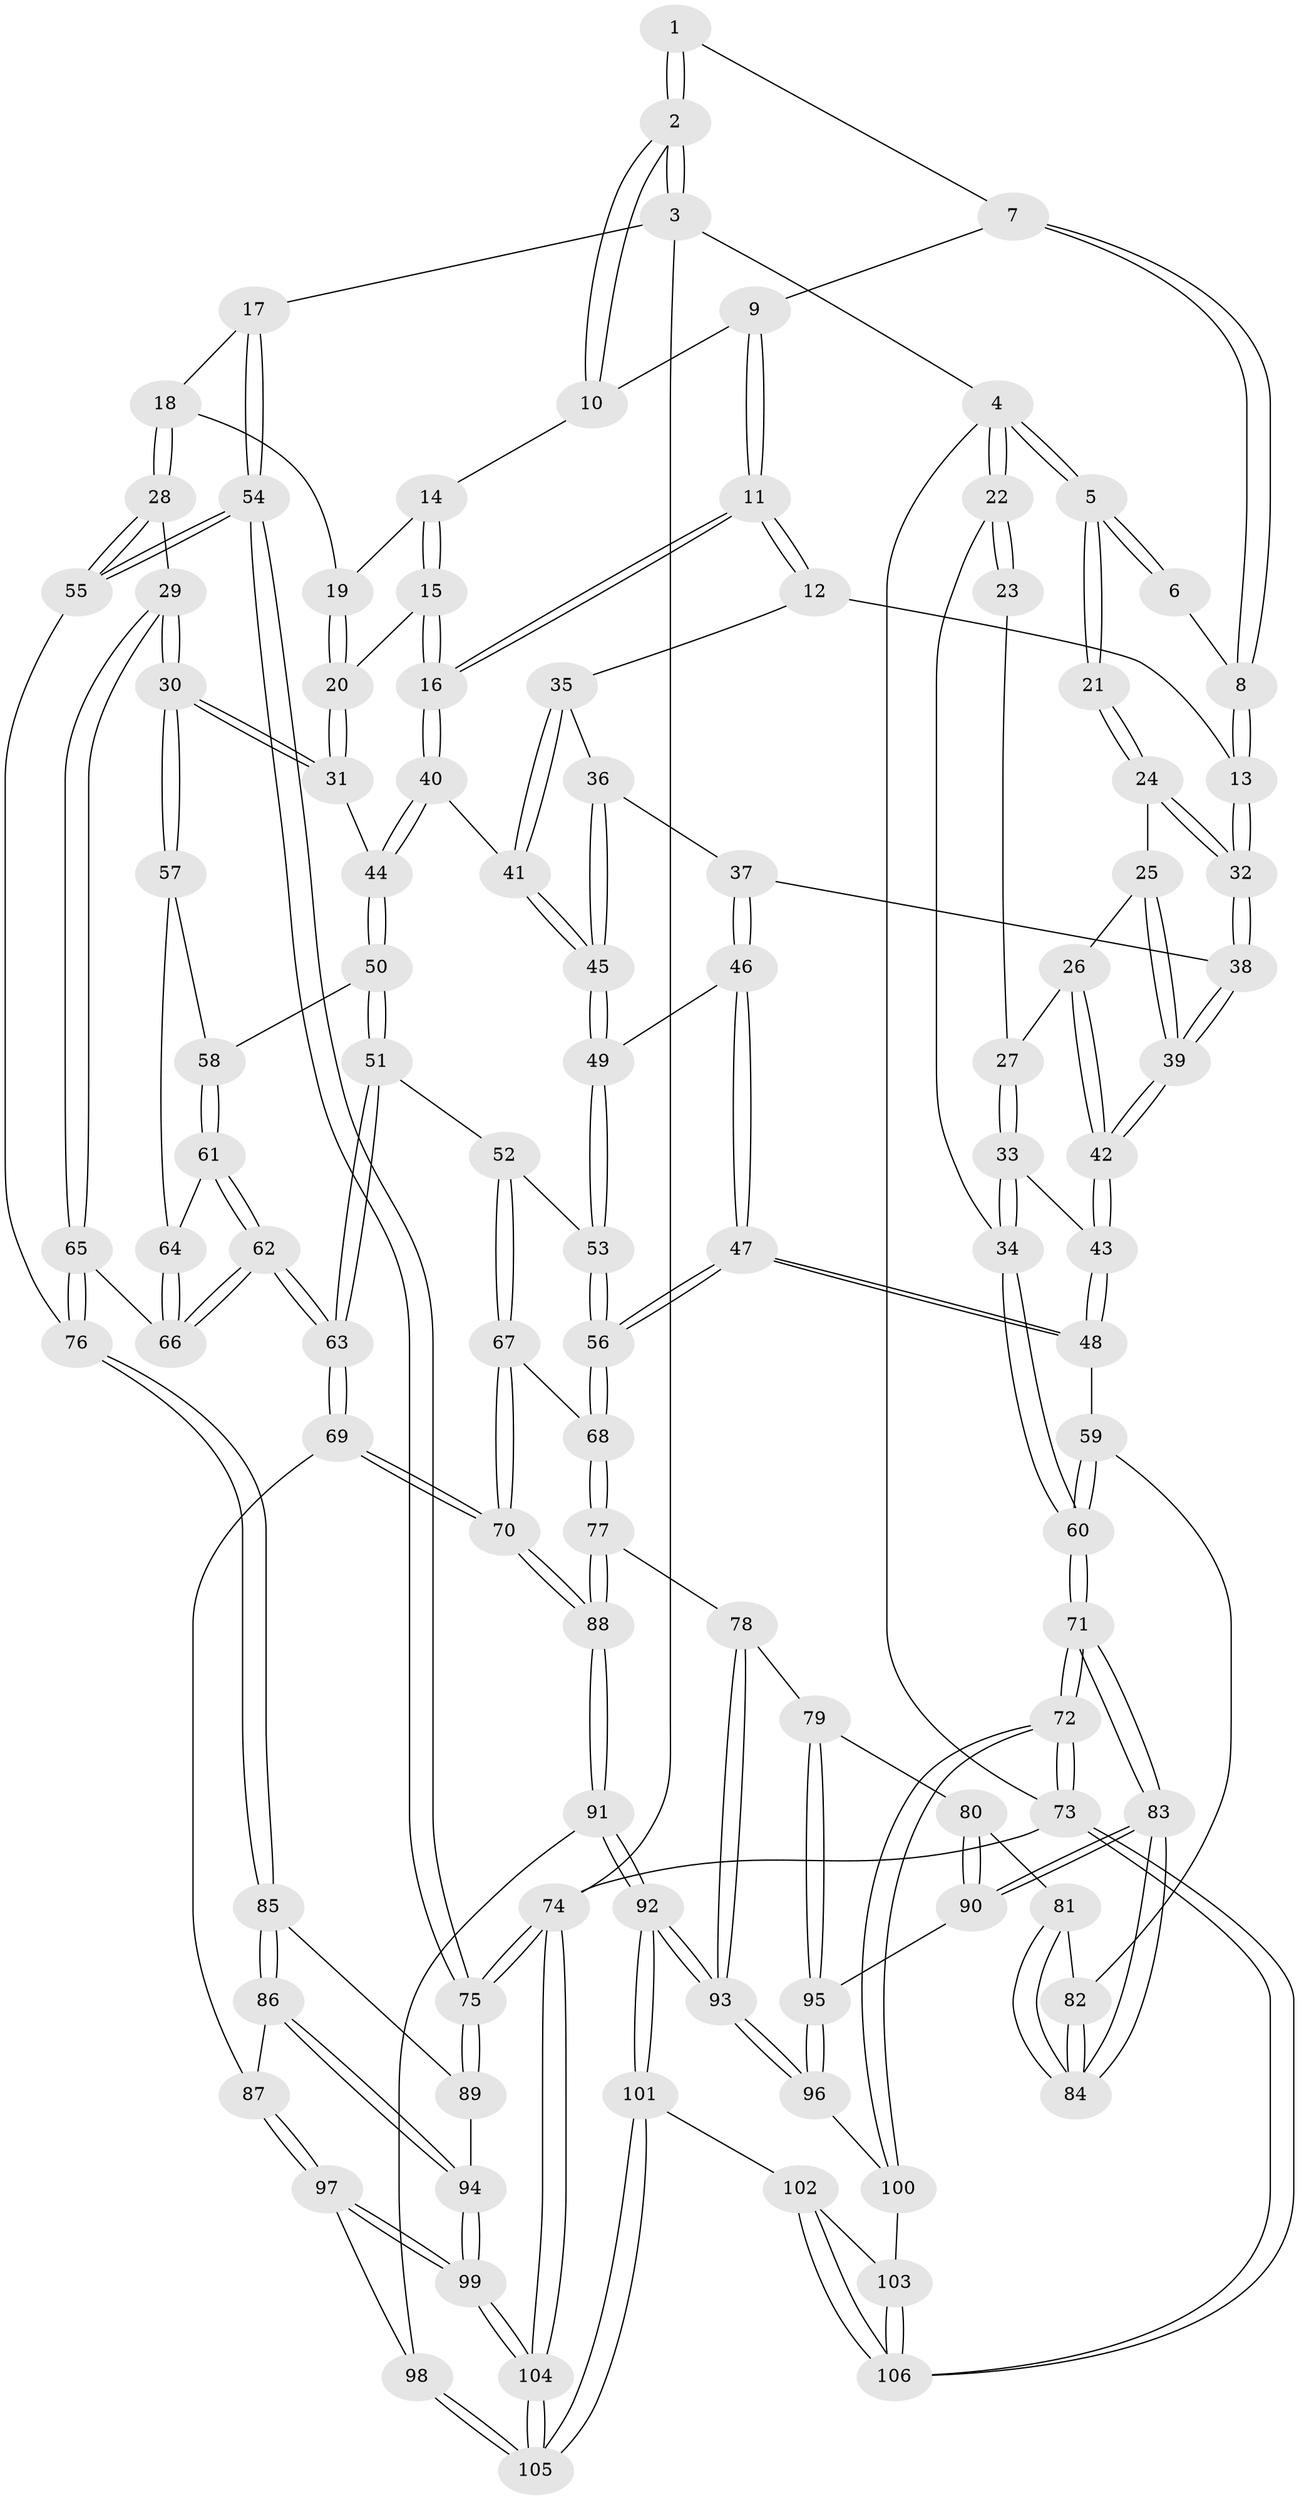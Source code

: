 // coarse degree distribution, {6: 0.07547169811320754, 4: 0.41509433962264153, 3: 0.05660377358490566, 5: 0.39622641509433965, 1: 0.018867924528301886, 12: 0.018867924528301886, 7: 0.018867924528301886}
// Generated by graph-tools (version 1.1) at 2025/06/03/04/25 22:06:54]
// undirected, 106 vertices, 262 edges
graph export_dot {
graph [start="1"]
  node [color=gray90,style=filled];
  1 [pos="+0.5110871732987287+0"];
  2 [pos="+1+0"];
  3 [pos="+1+0"];
  4 [pos="+0+0"];
  5 [pos="+0+0"];
  6 [pos="+0.3428150311246371+0"];
  7 [pos="+0.5596762480201487+0.07641765861450574"];
  8 [pos="+0.30474065092995334+0.15233665557195566"];
  9 [pos="+0.575128376309187+0.10582198114771552"];
  10 [pos="+0.8278500273572711+0.05173166770934017"];
  11 [pos="+0.5790736212641108+0.25589814207914796"];
  12 [pos="+0.3830648756568832+0.22623697602765205"];
  13 [pos="+0.3009151914299563+0.1632260071808988"];
  14 [pos="+0.8096092873313617+0.11956068562480222"];
  15 [pos="+0.7627196595815496+0.23834257851414203"];
  16 [pos="+0.5911812221032443+0.2724125575608969"];
  17 [pos="+1+0"];
  18 [pos="+0.9415062611291287+0.24150622471631888"];
  19 [pos="+0.9349606966012101+0.242811225367398"];
  20 [pos="+0.8196016634295342+0.2936898476678097"];
  21 [pos="+0.1013279577941046+0.08563076963097921"];
  22 [pos="+0+0.04133703658269261"];
  23 [pos="+0.049951692923335116+0.23854736604469334"];
  24 [pos="+0.23367113463077102+0.1913542757580804"];
  25 [pos="+0.21585355041114848+0.20547231875073174"];
  26 [pos="+0.13795418931291523+0.259388198658895"];
  27 [pos="+0.08094374882526302+0.2599478428693724"];
  28 [pos="+0.9890698774974241+0.5188423936508292"];
  29 [pos="+0.9167579872715534+0.4967805089784605"];
  30 [pos="+0.8939247038171991+0.4882804765619375"];
  31 [pos="+0.8681849654762398+0.45262617464180277"];
  32 [pos="+0.24291652876183267+0.1908005699120261"];
  33 [pos="+0+0.4351910667429726"];
  34 [pos="+0+0.4297585357061652"];
  35 [pos="+0.3787828976202079+0.2821822498027478"];
  36 [pos="+0.3557340491639971+0.35196417685751646"];
  37 [pos="+0.30465929492235316+0.38779991170628525"];
  38 [pos="+0.2714762721244931+0.37055238291496984"];
  39 [pos="+0.19178642310445052+0.41018661263396883"];
  40 [pos="+0.5828098468834383+0.35700546075676304"];
  41 [pos="+0.4688060977668124+0.4177112093879322"];
  42 [pos="+0.14042279841618752+0.4437459287090036"];
  43 [pos="+0.11647587056075995+0.48443832084181526"];
  44 [pos="+0.5905070432118099+0.3689772834221615"];
  45 [pos="+0.4668278457140288+0.4192542879238023"];
  46 [pos="+0.3317403716595599+0.4570805730287238"];
  47 [pos="+0.19756877682666876+0.588609432511633"];
  48 [pos="+0.16889079537525203+0.579995823696949"];
  49 [pos="+0.42718500842324486+0.4752841610428444"];
  50 [pos="+0.6259578682279517+0.531142530159705"];
  51 [pos="+0.5341684918986375+0.6027147741866375"];
  52 [pos="+0.5109397075861353+0.607502144044772"];
  53 [pos="+0.4355236796228507+0.5225845561361352"];
  54 [pos="+1+0.5312873029829763"];
  55 [pos="+0.995788308647638+0.5218350962394157"];
  56 [pos="+0.2672293194152745+0.6466289532489131"];
  57 [pos="+0.8308380513604106+0.5171643000477714"];
  58 [pos="+0.6502741843643074+0.5414459300941288"];
  59 [pos="+0.16309392468642314+0.5857551275404849"];
  60 [pos="+0+0.7066032583366539"];
  61 [pos="+0.6874946892229447+0.6454652315281956"];
  62 [pos="+0.6854039501051451+0.7429553977245654"];
  63 [pos="+0.6738110463721081+0.7570489819385675"];
  64 [pos="+0.7731703272292819+0.6091189934161382"];
  65 [pos="+0.7641641894814781+0.7125816248378146"];
  66 [pos="+0.7634316571482089+0.7125850052468636"];
  67 [pos="+0.4651329473824829+0.6819409073353325"];
  68 [pos="+0.27658822477642075+0.6621063824099134"];
  69 [pos="+0.6664871956866446+0.7802344078865162"];
  70 [pos="+0.49751909068398914+0.8173351490442287"];
  71 [pos="+0+0.9879700532660227"];
  72 [pos="+0+1"];
  73 [pos="+0+1"];
  74 [pos="+1+1"];
  75 [pos="+1+0.9219571515210015"];
  76 [pos="+0.8671469223706085+0.729159093635363"];
  77 [pos="+0.27741213011566435+0.7519647234047072"];
  78 [pos="+0.27553401747781064+0.7560744756834719"];
  79 [pos="+0.24827140734886005+0.7931434956344535"];
  80 [pos="+0.16179810494820207+0.7876228231830016"];
  81 [pos="+0.15971437013114922+0.7866696950346982"];
  82 [pos="+0.14153874686542556+0.6272028566697301"];
  83 [pos="+0+0.897879101586223"];
  84 [pos="+0.047856307516353114+0.7714902148770582"];
  85 [pos="+0.8773781975817087+0.781727140587319"];
  86 [pos="+0.7931790742089628+0.8344829155456187"];
  87 [pos="+0.6882830996083731+0.8157888309279259"];
  88 [pos="+0.48632214487784287+0.8336075111211491"];
  89 [pos="+0.8966740155697323+0.7999329965585872"];
  90 [pos="+0.1284879573326445+0.8745092914133422"];
  91 [pos="+0.4676559209737019+0.9092749313253629"];
  92 [pos="+0.4465906534897903+0.9606502286002703"];
  93 [pos="+0.3983039539872158+0.9380729194470804"];
  94 [pos="+0.8533878312105433+0.9654302697927165"];
  95 [pos="+0.23032377474561466+0.8920810847076484"];
  96 [pos="+0.23234830029050382+0.8969359102128001"];
  97 [pos="+0.6902181752840394+0.8940995096077564"];
  98 [pos="+0.6784659281052108+0.9168317772328429"];
  99 [pos="+0.8542890304759887+0.973513758231298"];
  100 [pos="+0.2303119330820361+0.9037415548546905"];
  101 [pos="+0.47681392050798943+1"];
  102 [pos="+0.3834327838440698+1"];
  103 [pos="+0.23156100426792164+0.919816791525299"];
  104 [pos="+1+1"];
  105 [pos="+0.6075019774618249+1"];
  106 [pos="+0.0815215000516518+1"];
  1 -- 2;
  1 -- 2;
  1 -- 7;
  2 -- 3;
  2 -- 3;
  2 -- 10;
  2 -- 10;
  3 -- 4;
  3 -- 17;
  3 -- 74;
  4 -- 5;
  4 -- 5;
  4 -- 22;
  4 -- 22;
  4 -- 73;
  5 -- 6;
  5 -- 6;
  5 -- 21;
  5 -- 21;
  6 -- 8;
  7 -- 8;
  7 -- 8;
  7 -- 9;
  8 -- 13;
  8 -- 13;
  9 -- 10;
  9 -- 11;
  9 -- 11;
  10 -- 14;
  11 -- 12;
  11 -- 12;
  11 -- 16;
  11 -- 16;
  12 -- 13;
  12 -- 35;
  13 -- 32;
  13 -- 32;
  14 -- 15;
  14 -- 15;
  14 -- 19;
  15 -- 16;
  15 -- 16;
  15 -- 20;
  16 -- 40;
  16 -- 40;
  17 -- 18;
  17 -- 54;
  17 -- 54;
  18 -- 19;
  18 -- 28;
  18 -- 28;
  19 -- 20;
  19 -- 20;
  20 -- 31;
  20 -- 31;
  21 -- 24;
  21 -- 24;
  22 -- 23;
  22 -- 23;
  22 -- 34;
  23 -- 27;
  24 -- 25;
  24 -- 32;
  24 -- 32;
  25 -- 26;
  25 -- 39;
  25 -- 39;
  26 -- 27;
  26 -- 42;
  26 -- 42;
  27 -- 33;
  27 -- 33;
  28 -- 29;
  28 -- 55;
  28 -- 55;
  29 -- 30;
  29 -- 30;
  29 -- 65;
  29 -- 65;
  30 -- 31;
  30 -- 31;
  30 -- 57;
  30 -- 57;
  31 -- 44;
  32 -- 38;
  32 -- 38;
  33 -- 34;
  33 -- 34;
  33 -- 43;
  34 -- 60;
  34 -- 60;
  35 -- 36;
  35 -- 41;
  35 -- 41;
  36 -- 37;
  36 -- 45;
  36 -- 45;
  37 -- 38;
  37 -- 46;
  37 -- 46;
  38 -- 39;
  38 -- 39;
  39 -- 42;
  39 -- 42;
  40 -- 41;
  40 -- 44;
  40 -- 44;
  41 -- 45;
  41 -- 45;
  42 -- 43;
  42 -- 43;
  43 -- 48;
  43 -- 48;
  44 -- 50;
  44 -- 50;
  45 -- 49;
  45 -- 49;
  46 -- 47;
  46 -- 47;
  46 -- 49;
  47 -- 48;
  47 -- 48;
  47 -- 56;
  47 -- 56;
  48 -- 59;
  49 -- 53;
  49 -- 53;
  50 -- 51;
  50 -- 51;
  50 -- 58;
  51 -- 52;
  51 -- 63;
  51 -- 63;
  52 -- 53;
  52 -- 67;
  52 -- 67;
  53 -- 56;
  53 -- 56;
  54 -- 55;
  54 -- 55;
  54 -- 75;
  54 -- 75;
  55 -- 76;
  56 -- 68;
  56 -- 68;
  57 -- 58;
  57 -- 64;
  58 -- 61;
  58 -- 61;
  59 -- 60;
  59 -- 60;
  59 -- 82;
  60 -- 71;
  60 -- 71;
  61 -- 62;
  61 -- 62;
  61 -- 64;
  62 -- 63;
  62 -- 63;
  62 -- 66;
  62 -- 66;
  63 -- 69;
  63 -- 69;
  64 -- 66;
  64 -- 66;
  65 -- 66;
  65 -- 76;
  65 -- 76;
  67 -- 68;
  67 -- 70;
  67 -- 70;
  68 -- 77;
  68 -- 77;
  69 -- 70;
  69 -- 70;
  69 -- 87;
  70 -- 88;
  70 -- 88;
  71 -- 72;
  71 -- 72;
  71 -- 83;
  71 -- 83;
  72 -- 73;
  72 -- 73;
  72 -- 100;
  72 -- 100;
  73 -- 106;
  73 -- 106;
  73 -- 74;
  74 -- 75;
  74 -- 75;
  74 -- 104;
  74 -- 104;
  75 -- 89;
  75 -- 89;
  76 -- 85;
  76 -- 85;
  77 -- 78;
  77 -- 88;
  77 -- 88;
  78 -- 79;
  78 -- 93;
  78 -- 93;
  79 -- 80;
  79 -- 95;
  79 -- 95;
  80 -- 81;
  80 -- 90;
  80 -- 90;
  81 -- 82;
  81 -- 84;
  81 -- 84;
  82 -- 84;
  82 -- 84;
  83 -- 84;
  83 -- 84;
  83 -- 90;
  83 -- 90;
  85 -- 86;
  85 -- 86;
  85 -- 89;
  86 -- 87;
  86 -- 94;
  86 -- 94;
  87 -- 97;
  87 -- 97;
  88 -- 91;
  88 -- 91;
  89 -- 94;
  90 -- 95;
  91 -- 92;
  91 -- 92;
  91 -- 98;
  92 -- 93;
  92 -- 93;
  92 -- 101;
  92 -- 101;
  93 -- 96;
  93 -- 96;
  94 -- 99;
  94 -- 99;
  95 -- 96;
  95 -- 96;
  96 -- 100;
  97 -- 98;
  97 -- 99;
  97 -- 99;
  98 -- 105;
  98 -- 105;
  99 -- 104;
  99 -- 104;
  100 -- 103;
  101 -- 102;
  101 -- 105;
  101 -- 105;
  102 -- 103;
  102 -- 106;
  102 -- 106;
  103 -- 106;
  103 -- 106;
  104 -- 105;
  104 -- 105;
}

